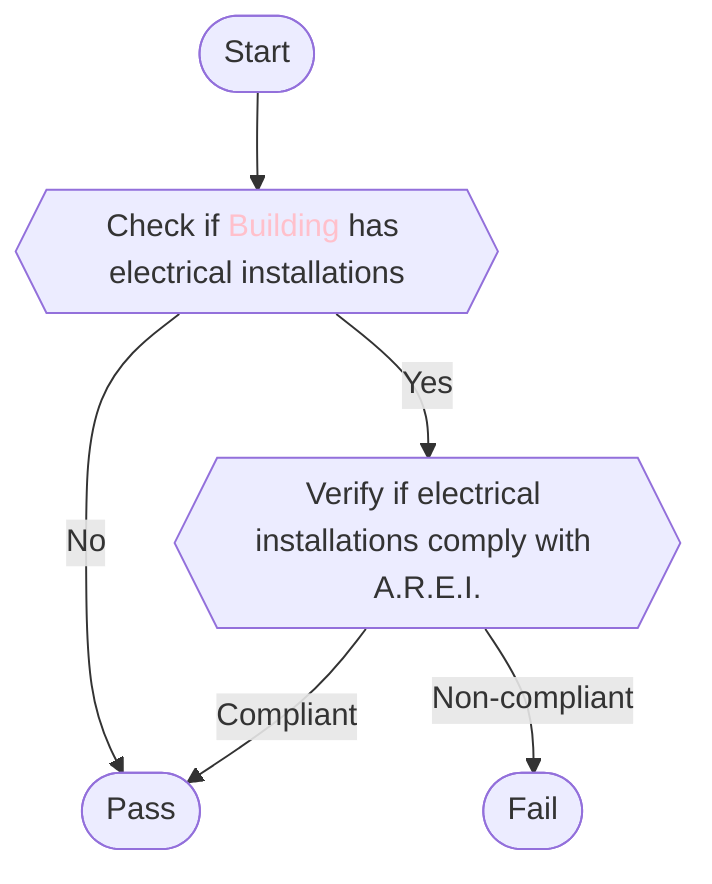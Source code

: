 graph TD
    start([Start])
    -->check{{"Check if <font color='pink'>Building</font> has electrical installations"}}
    check -->|Yes| verify{{"Verify if electrical installations comply with A.R.E.I."}}
    check -->|No| pass([Pass])
    verify -->|Compliant| pass
    verify -->|Non-compliant| fail([Fail])
    
    classDef object fill:#ffc0cb,stroke:#333,stroke-width:2px;
    classDef property fill:#add8e6,stroke:#333,stroke-width:2px;
    class Building object;